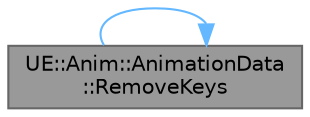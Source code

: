 digraph "UE::Anim::AnimationData::RemoveKeys"
{
 // INTERACTIVE_SVG=YES
 // LATEX_PDF_SIZE
  bgcolor="transparent";
  edge [fontname=Helvetica,fontsize=10,labelfontname=Helvetica,labelfontsize=10];
  node [fontname=Helvetica,fontsize=10,shape=box,height=0.2,width=0.4];
  rankdir="LR";
  Node1 [id="Node000001",label="UE::Anim::AnimationData\l::RemoveKeys",height=0.2,width=0.4,color="gray40", fillcolor="grey60", style="filled", fontcolor="black",tooltip="Remove a number of keys for all tracks for the provided Animation Sequence."];
  Node1 -> Node1 [id="edge1_Node000001_Node000001",color="steelblue1",style="solid",tooltip=" "];
}
